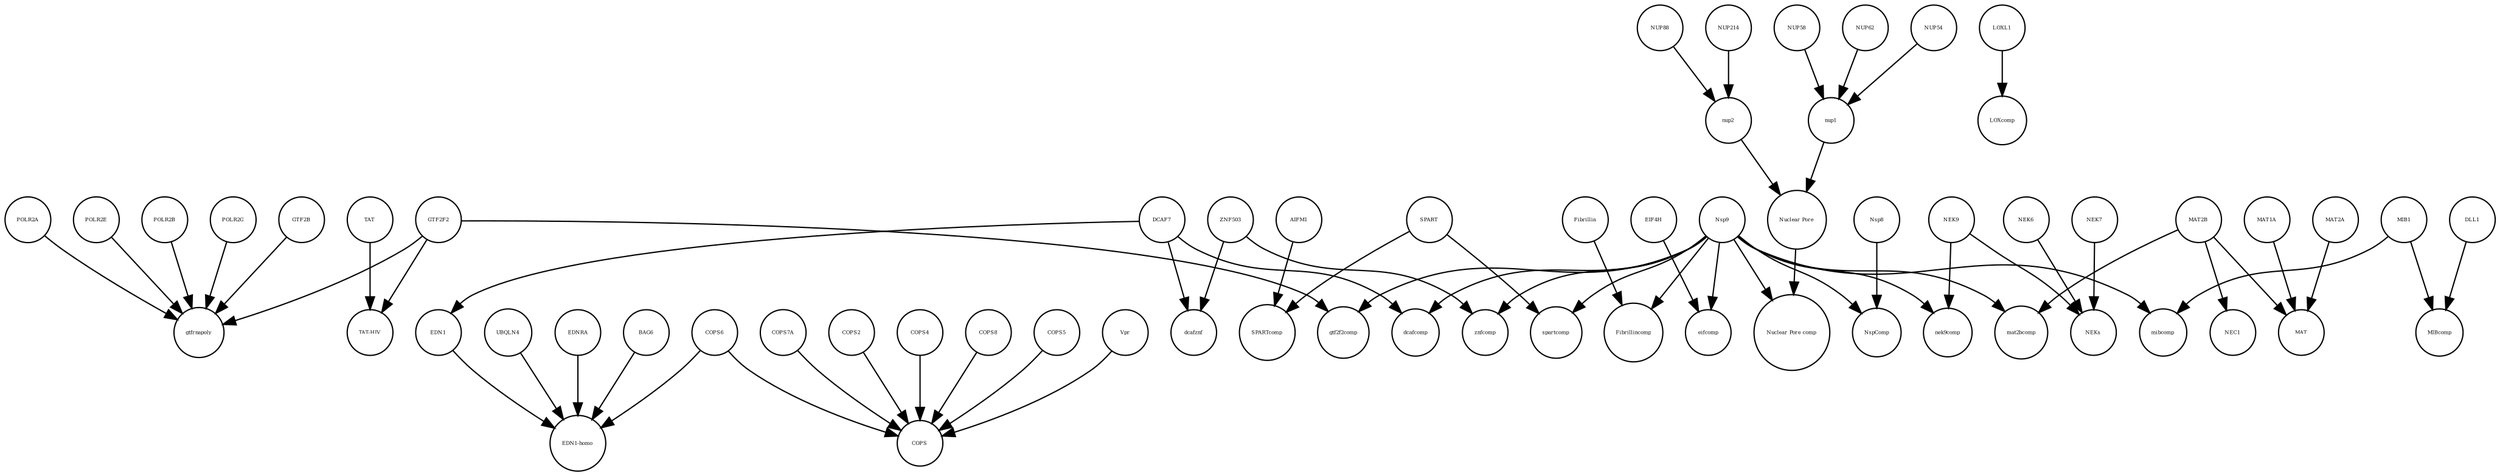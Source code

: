 strict digraph  {
"EDN1-homo" [annotation="", bipartite=0, cls=complex, fontsize=4, label="EDN1-homo", shape=circle];
NEK6 [annotation="", bipartite=0, cls=macromolecule, fontsize=4, label=NEK6, shape=circle];
COPS7A [annotation="", bipartite=0, cls=macromolecule, fontsize=4, label=COPS7A, shape=circle];
NUP214 [annotation=urn_miriam_uniprot_P35658, bipartite=0, cls=macromolecule, fontsize=4, label=NUP214, shape=circle];
COPS2 [annotation="", bipartite=0, cls=macromolecule, fontsize=4, label=COPS2, shape=circle];
UBQLN4 [annotation="", bipartite=0, cls=macromolecule, fontsize=4, label=UBQLN4, shape=circle];
dcafznf [annotation="", bipartite=0, cls=complex, fontsize=4, label=dcafznf, shape=circle];
dcafcomp [annotation="", bipartite=0, cls=complex, fontsize=4, label=dcafcomp, shape=circle];
COPS4 [annotation="", bipartite=0, cls=macromolecule, fontsize=4, label=COPS4, shape=circle];
EDNRA [annotation="", bipartite=0, cls=macromolecule, fontsize=4, label=EDNRA, shape=circle];
NUP54 [annotation=urn_miriam_uniprot_Q7Z3B4, bipartite=0, cls=macromolecule, fontsize=4, label=NUP54, shape=circle];
AIFM1 [annotation="", bipartite=0, cls=macromolecule, fontsize=4, label=AIFM1, shape=circle];
MAT1A [annotation="", bipartite=0, cls=macromolecule, fontsize=4, label=MAT1A, shape=circle];
MIBcomp [annotation="", bipartite=0, cls=complex, fontsize=4, label=MIBcomp, shape=circle];
GTF2B [annotation="", bipartite=0, cls=macromolecule, fontsize=4, label=GTF2B, shape=circle];
GTF2F2 [annotation="urn_miriam_uniprot_P13984|urn_miriam_pubmed_10428810", bipartite=0, cls=macromolecule, fontsize=4, label=GTF2F2, shape=circle];
gtfrnapoly [annotation="", bipartite=0, cls=complex, fontsize=4, label=gtfrnapoly, shape=circle];
nup2 [annotation="", bipartite=0, cls=complex, fontsize=4, label=nup2, shape=circle];
SPART [annotation=urn_miriam_uniprot_Q8N0X7, bipartite=0, cls=macromolecule, fontsize=4, label=SPART, shape=circle];
DLL1 [annotation="", bipartite=0, cls=macromolecule, fontsize=4, label=DLL1, shape=circle];
Nsp8 [annotation="urn_miriam_uniprot_P0DTD1|urn_miriam_ncbiprotein_YP_009725304", bipartite=0, cls=macromolecule, fontsize=4, label=Nsp8, shape=circle];
Fibrillincomp [annotation="", bipartite=0, cls=complex, fontsize=4, label=Fibrillincomp, shape=circle];
LOXcomp [annotation="", bipartite=0, cls=complex, fontsize=4, label=LOXcomp, shape=circle];
spartcomp [annotation="", bipartite=0, cls=complex, fontsize=4, label=spartcomp, shape=circle];
POLR2A [annotation=urn_miriam_uniprot_P30876, bipartite=0, cls=macromolecule, fontsize=4, label=POLR2A, shape=circle];
gtf2f2comp [annotation="", bipartite=0, cls=complex, fontsize=4, label=gtf2f2comp, shape=circle];
MAT [annotation="", bipartite=0, cls=complex, fontsize=4, label=MAT, shape=circle];
SPARTcomp [annotation="", bipartite=0, cls=complex, fontsize=4, label=SPARTcomp, shape=circle];
MAT2A [annotation="", bipartite=0, cls=macromolecule, fontsize=4, label=MAT2A, shape=circle];
NUP58 [annotation=urn_miriam_uniprot_Q9BVL2, bipartite=0, cls=macromolecule, fontsize=4, label=NUP58, shape=circle];
COPS8 [annotation="", bipartite=0, cls=macromolecule, fontsize=4, label=COPS8, shape=circle];
NEC1 [annotation="", bipartite=0, cls=complex, fontsize=4, label=NEC1, shape=circle];
COPS [annotation="", bipartite=0, cls=complex, fontsize=4, label=COPS, shape=circle];
COPS6 [annotation="", bipartite=0, cls=macromolecule, fontsize=4, label=COPS6, shape=circle];
nek9comp [annotation="", bipartite=0, cls=complex, fontsize=4, label=nek9comp, shape=circle];
eifcomp [annotation="", bipartite=0, cls=complex, fontsize=4, label=eifcomp, shape=circle];
Fibrillin [annotation="", bipartite=0, cls=complex, fontsize=4, label=Fibrillin, shape=circle];
NUP88 [annotation="urn_miriam_uniprot_Q99567|urn_miriam_pubmed_30543681", bipartite=0, cls=macromolecule, fontsize=4, label=NUP88, shape=circle];
NUP62 [annotation=urn_miriam_uniprot_P37198, bipartite=0, cls=macromolecule, fontsize=4, label=NUP62, shape=circle];
"Nuclear Pore" [annotation="", bipartite=0, cls=complex, fontsize=4, label="Nuclear Pore", shape=circle];
mat2bcomp [annotation="", bipartite=0, cls=complex, fontsize=4, label=mat2bcomp, shape=circle];
MAT2B [annotation="urn_miriam_uniprot_Q9NZL9|urn_miriam_pubmed_10644686|urn_miriam_pubmed_23189196|urn_miriam_pubmed_25075345|urn_miriam_pubmed_23425511", bipartite=0, cls=macromolecule, fontsize=4, label=MAT2B, shape=circle];
NEK9 [annotation=urn_miriam_uniprot_Q8TD19, bipartite=0, cls=macromolecule, fontsize=4, label=NEK9, shape=circle];
COPS5 [annotation="", bipartite=0, cls=macromolecule, fontsize=4, label=COPS5, shape=circle];
ZNF503 [annotation=urn_miriam_uniprot_Q96F45, bipartite=0, cls=macromolecule, fontsize=4, label=ZNF503, shape=circle];
"Nuclear Pore comp" [annotation="", bipartite=0, cls=complex, fontsize=4, label="Nuclear Pore comp", shape=circle];
"TAT-HIV" [annotation="", bipartite=0, cls=complex, fontsize=4, label="TAT-HIV", shape=circle];
nup1 [annotation="", bipartite=0, cls=complex, fontsize=4, label=nup1, shape=circle];
znfcomp [annotation="", bipartite=0, cls=complex, fontsize=4, label=znfcomp, shape=circle];
POLR2E [annotation="", bipartite=0, cls=macromolecule, fontsize=4, label=POLR2E, shape=circle];
EDN1 [annotation=urn_miriam_uniprot_P05305, bipartite=0, cls=macromolecule, fontsize=4, label=EDN1, shape=circle];
TAT [annotation="", bipartite=0, cls=macromolecule, fontsize=4, label=TAT, shape=circle];
Vpr [annotation="", bipartite=0, cls=macromolecule, fontsize=4, label=Vpr, shape=circle];
NspComp [annotation="", bipartite=0, cls=complex, fontsize=4, label=NspComp, shape=circle];
NEK7 [annotation="", bipartite=0, cls=macromolecule, fontsize=4, label=NEK7, shape=circle];
Nsp9 [annotation="urn_miriam_uniprot_P0DTD1|urn_miriam_ncbiprotein_YP_009725305", bipartite=0, cls=macromolecule, fontsize=4, label=Nsp9, shape=circle];
POLR2G [annotation="", bipartite=0, cls=macromolecule, fontsize=4, label=POLR2G, shape=circle];
NEKs [annotation="", bipartite=0, cls=complex, fontsize=4, label=NEKs, shape=circle];
MIB1 [annotation="urn_miriam_uniprot_Q86YT6|urn_miriam_pubmed_24185901", bipartite=0, cls=macromolecule, fontsize=4, label=MIB1, shape=circle];
BAG6 [annotation="", bipartite=0, cls=macromolecule, fontsize=4, label=BAG6, shape=circle];
DCAF7 [annotation="urn_miriam_uniprot_P61962|urn_miriam_pubmed_16887337|urn_miriam_pubmed_16949367", bipartite=0, cls=macromolecule, fontsize=4, label=DCAF7, shape=circle];
mibcomp [annotation="", bipartite=0, cls=complex, fontsize=4, label=mibcomp, shape=circle];
POLR2B [annotation="", bipartite=0, cls=macromolecule, fontsize=4, label=POLR2B, shape=circle];
EIF4H [annotation="urn_miriam_uniprot_Q15056|urn_miriam_pubmed_10585411|urn_miriam_pubmed_11418588", bipartite=0, cls=macromolecule, fontsize=4, label=EIF4H, shape=circle];
LOXL1 [annotation="", bipartite=0, cls=macromolecule, fontsize=4, label=LOXL1, shape=circle];
NEK6 -> NEKs  [annotation="", interaction_type=production];
COPS7A -> COPS  [annotation="", interaction_type=production];
NUP214 -> nup2  [annotation="", interaction_type=production];
COPS2 -> COPS  [annotation="", interaction_type=production];
UBQLN4 -> "EDN1-homo"  [annotation="", interaction_type=production];
COPS4 -> COPS  [annotation="", interaction_type=production];
EDNRA -> "EDN1-homo"  [annotation="", interaction_type=production];
NUP54 -> nup1  [annotation="", interaction_type=production];
AIFM1 -> SPARTcomp  [annotation="", interaction_type=production];
MAT1A -> MAT  [annotation="", interaction_type=production];
GTF2B -> gtfrnapoly  [annotation="", interaction_type=production];
GTF2F2 -> gtf2f2comp  [annotation="", interaction_type=production];
GTF2F2 -> "TAT-HIV"  [annotation="", interaction_type=production];
GTF2F2 -> gtfrnapoly  [annotation="", interaction_type=production];
nup2 -> "Nuclear Pore"  [annotation="", interaction_type=production];
SPART -> SPARTcomp  [annotation="", interaction_type=production];
SPART -> spartcomp  [annotation="", interaction_type=production];
DLL1 -> MIBcomp  [annotation="", interaction_type=production];
Nsp8 -> NspComp  [annotation="", interaction_type=production];
POLR2A -> gtfrnapoly  [annotation="", interaction_type=production];
MAT2A -> MAT  [annotation="", interaction_type=production];
NUP58 -> nup1  [annotation="", interaction_type=production];
COPS8 -> COPS  [annotation="", interaction_type=production];
COPS6 -> COPS  [annotation="", interaction_type=production];
COPS6 -> "EDN1-homo"  [annotation="", interaction_type=production];
Fibrillin -> Fibrillincomp  [annotation="", interaction_type=production];
NUP88 -> nup2  [annotation="", interaction_type=production];
NUP62 -> nup1  [annotation="", interaction_type=production];
"Nuclear Pore" -> "Nuclear Pore comp"  [annotation="", interaction_type=production];
MAT2B -> NEC1  [annotation="", interaction_type=production];
MAT2B -> mat2bcomp  [annotation="", interaction_type=production];
MAT2B -> MAT  [annotation="", interaction_type=production];
NEK9 -> nek9comp  [annotation="", interaction_type=production];
NEK9 -> NEKs  [annotation="", interaction_type=production];
COPS5 -> COPS  [annotation="", interaction_type=production];
ZNF503 -> dcafznf  [annotation="", interaction_type=production];
ZNF503 -> znfcomp  [annotation="", interaction_type=production];
nup1 -> "Nuclear Pore"  [annotation="", interaction_type=production];
POLR2E -> gtfrnapoly  [annotation="", interaction_type=production];
EDN1 -> "EDN1-homo"  [annotation="", interaction_type=production];
TAT -> "TAT-HIV"  [annotation="", interaction_type=production];
Vpr -> COPS  [annotation="", interaction_type=production];
NEK7 -> NEKs  [annotation="", interaction_type=production];
Nsp9 -> nek9comp  [annotation="", interaction_type=production];
Nsp9 -> spartcomp  [annotation="", interaction_type=production];
Nsp9 -> Fibrillincomp  [annotation="", interaction_type=production];
Nsp9 -> gtf2f2comp  [annotation="", interaction_type=production];
Nsp9 -> mibcomp  [annotation="", interaction_type=production];
Nsp9 -> mat2bcomp  [annotation="", interaction_type=production];
Nsp9 -> eifcomp  [annotation="", interaction_type=production];
Nsp9 -> "Nuclear Pore comp"  [annotation="", interaction_type=production];
Nsp9 -> znfcomp  [annotation="", interaction_type=production];
Nsp9 -> dcafcomp  [annotation="", interaction_type=production];
Nsp9 -> NspComp  [annotation="", interaction_type=production];
POLR2G -> gtfrnapoly  [annotation="", interaction_type=production];
MIB1 -> MIBcomp  [annotation="", interaction_type=production];
MIB1 -> mibcomp  [annotation="", interaction_type=production];
BAG6 -> "EDN1-homo"  [annotation="", interaction_type=production];
DCAF7 -> dcafznf  [annotation="", interaction_type=production];
DCAF7 -> dcafcomp  [annotation="", interaction_type=production];
DCAF7 -> EDN1  [annotation=urn_miriam_pubmed_27880803, interaction_type=catalysis];
POLR2B -> gtfrnapoly  [annotation="", interaction_type=production];
EIF4H -> eifcomp  [annotation="", interaction_type=production];
LOXL1 -> LOXcomp  [annotation="", interaction_type=production];
}
